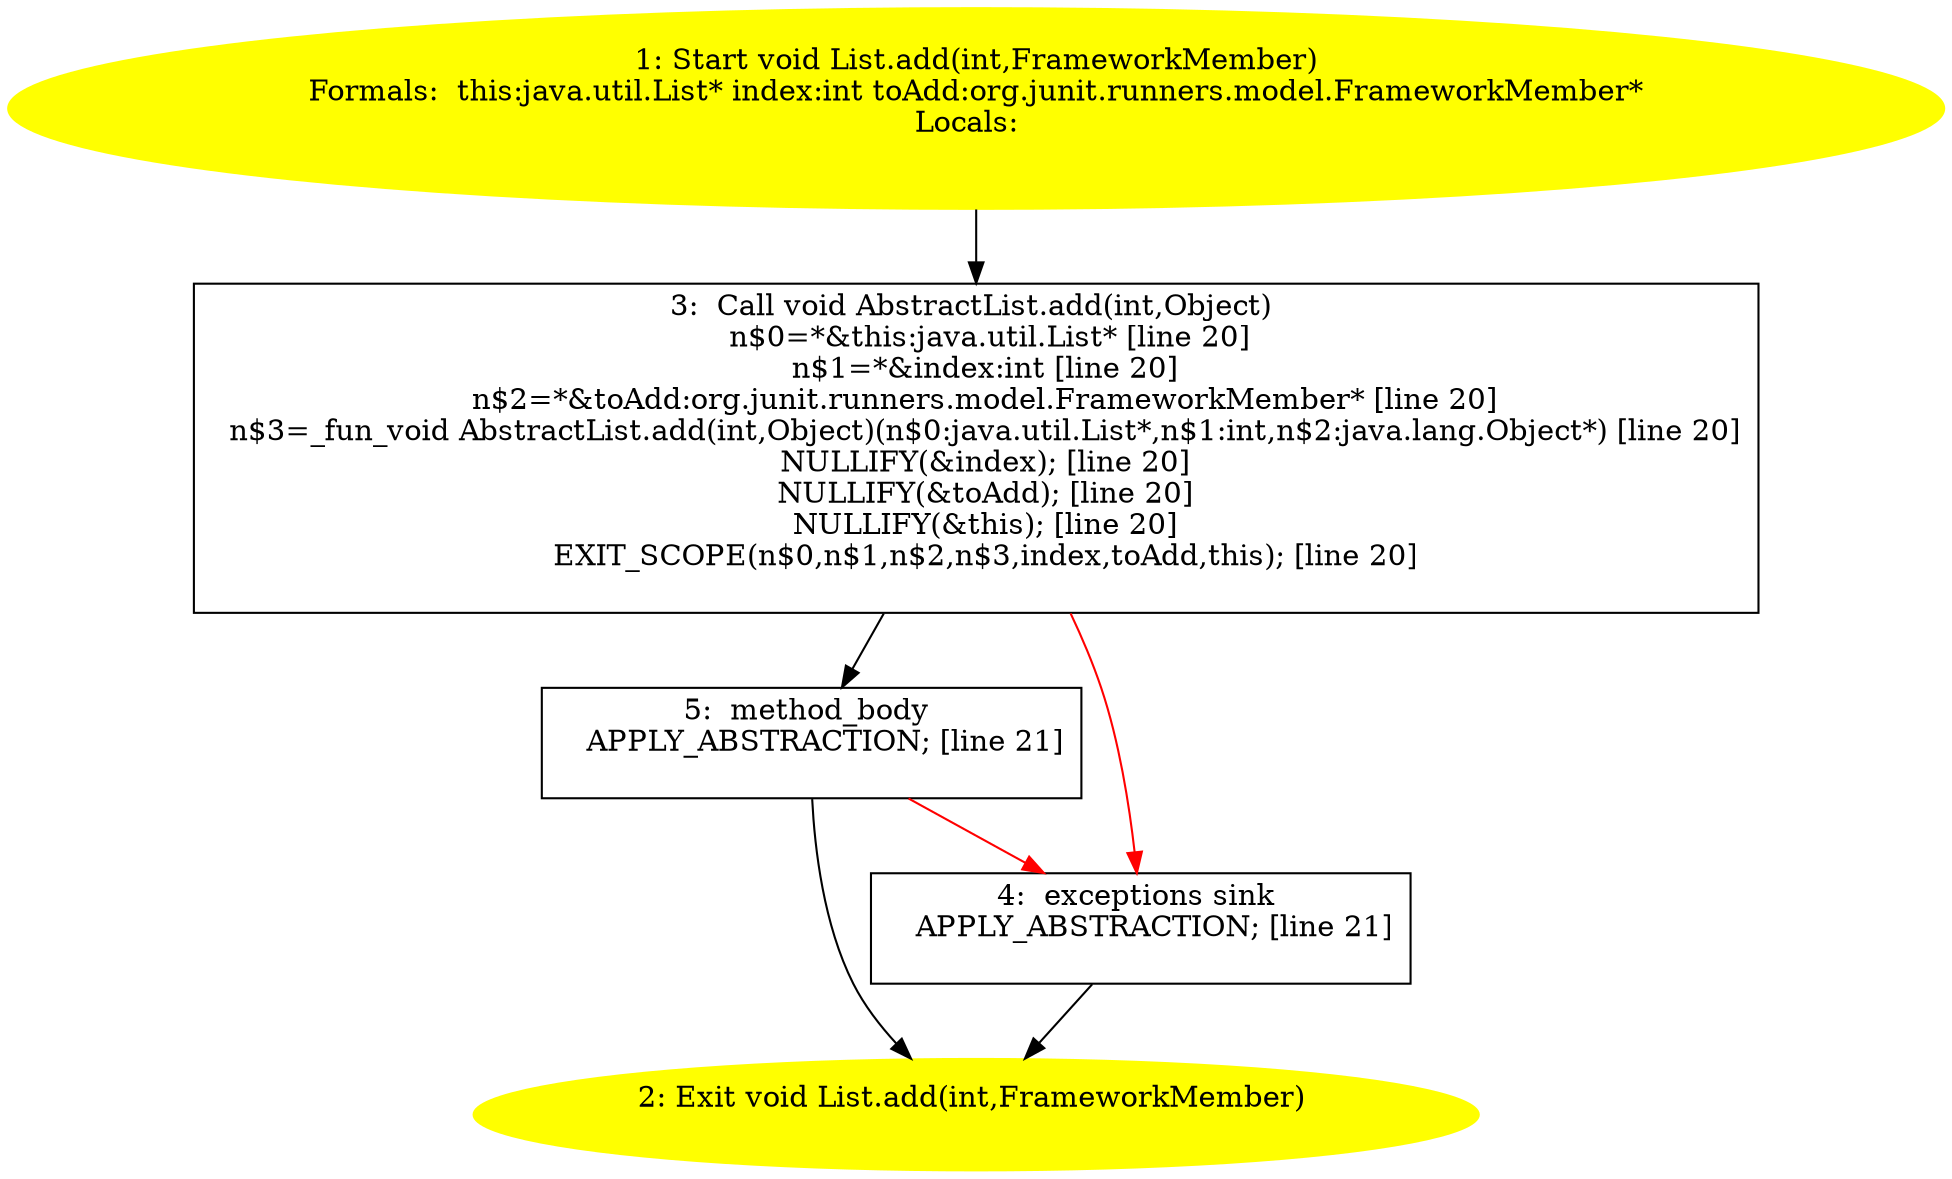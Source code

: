 /* @generated */
digraph cfg {
"java.util.List.add(int,org.junit.runners.model.FrameworkMember):void.7dbeea8bb85b160c78b9c4bbf292b961_1" [label="1: Start void List.add(int,FrameworkMember)\nFormals:  this:java.util.List* index:int toAdd:org.junit.runners.model.FrameworkMember*\nLocals:  \n  " color=yellow style=filled]
	

	 "java.util.List.add(int,org.junit.runners.model.FrameworkMember):void.7dbeea8bb85b160c78b9c4bbf292b961_1" -> "java.util.List.add(int,org.junit.runners.model.FrameworkMember):void.7dbeea8bb85b160c78b9c4bbf292b961_3" ;
"java.util.List.add(int,org.junit.runners.model.FrameworkMember):void.7dbeea8bb85b160c78b9c4bbf292b961_2" [label="2: Exit void List.add(int,FrameworkMember) \n  " color=yellow style=filled]
	

"java.util.List.add(int,org.junit.runners.model.FrameworkMember):void.7dbeea8bb85b160c78b9c4bbf292b961_3" [label="3:  Call void AbstractList.add(int,Object) \n   n$0=*&this:java.util.List* [line 20]\n  n$1=*&index:int [line 20]\n  n$2=*&toAdd:org.junit.runners.model.FrameworkMember* [line 20]\n  n$3=_fun_void AbstractList.add(int,Object)(n$0:java.util.List*,n$1:int,n$2:java.lang.Object*) [line 20]\n  NULLIFY(&index); [line 20]\n  NULLIFY(&toAdd); [line 20]\n  NULLIFY(&this); [line 20]\n  EXIT_SCOPE(n$0,n$1,n$2,n$3,index,toAdd,this); [line 20]\n " shape="box"]
	

	 "java.util.List.add(int,org.junit.runners.model.FrameworkMember):void.7dbeea8bb85b160c78b9c4bbf292b961_3" -> "java.util.List.add(int,org.junit.runners.model.FrameworkMember):void.7dbeea8bb85b160c78b9c4bbf292b961_5" ;
	 "java.util.List.add(int,org.junit.runners.model.FrameworkMember):void.7dbeea8bb85b160c78b9c4bbf292b961_3" -> "java.util.List.add(int,org.junit.runners.model.FrameworkMember):void.7dbeea8bb85b160c78b9c4bbf292b961_4" [color="red" ];
"java.util.List.add(int,org.junit.runners.model.FrameworkMember):void.7dbeea8bb85b160c78b9c4bbf292b961_4" [label="4:  exceptions sink \n   APPLY_ABSTRACTION; [line 21]\n " shape="box"]
	

	 "java.util.List.add(int,org.junit.runners.model.FrameworkMember):void.7dbeea8bb85b160c78b9c4bbf292b961_4" -> "java.util.List.add(int,org.junit.runners.model.FrameworkMember):void.7dbeea8bb85b160c78b9c4bbf292b961_2" ;
"java.util.List.add(int,org.junit.runners.model.FrameworkMember):void.7dbeea8bb85b160c78b9c4bbf292b961_5" [label="5:  method_body \n   APPLY_ABSTRACTION; [line 21]\n " shape="box"]
	

	 "java.util.List.add(int,org.junit.runners.model.FrameworkMember):void.7dbeea8bb85b160c78b9c4bbf292b961_5" -> "java.util.List.add(int,org.junit.runners.model.FrameworkMember):void.7dbeea8bb85b160c78b9c4bbf292b961_2" ;
	 "java.util.List.add(int,org.junit.runners.model.FrameworkMember):void.7dbeea8bb85b160c78b9c4bbf292b961_5" -> "java.util.List.add(int,org.junit.runners.model.FrameworkMember):void.7dbeea8bb85b160c78b9c4bbf292b961_4" [color="red" ];
}
